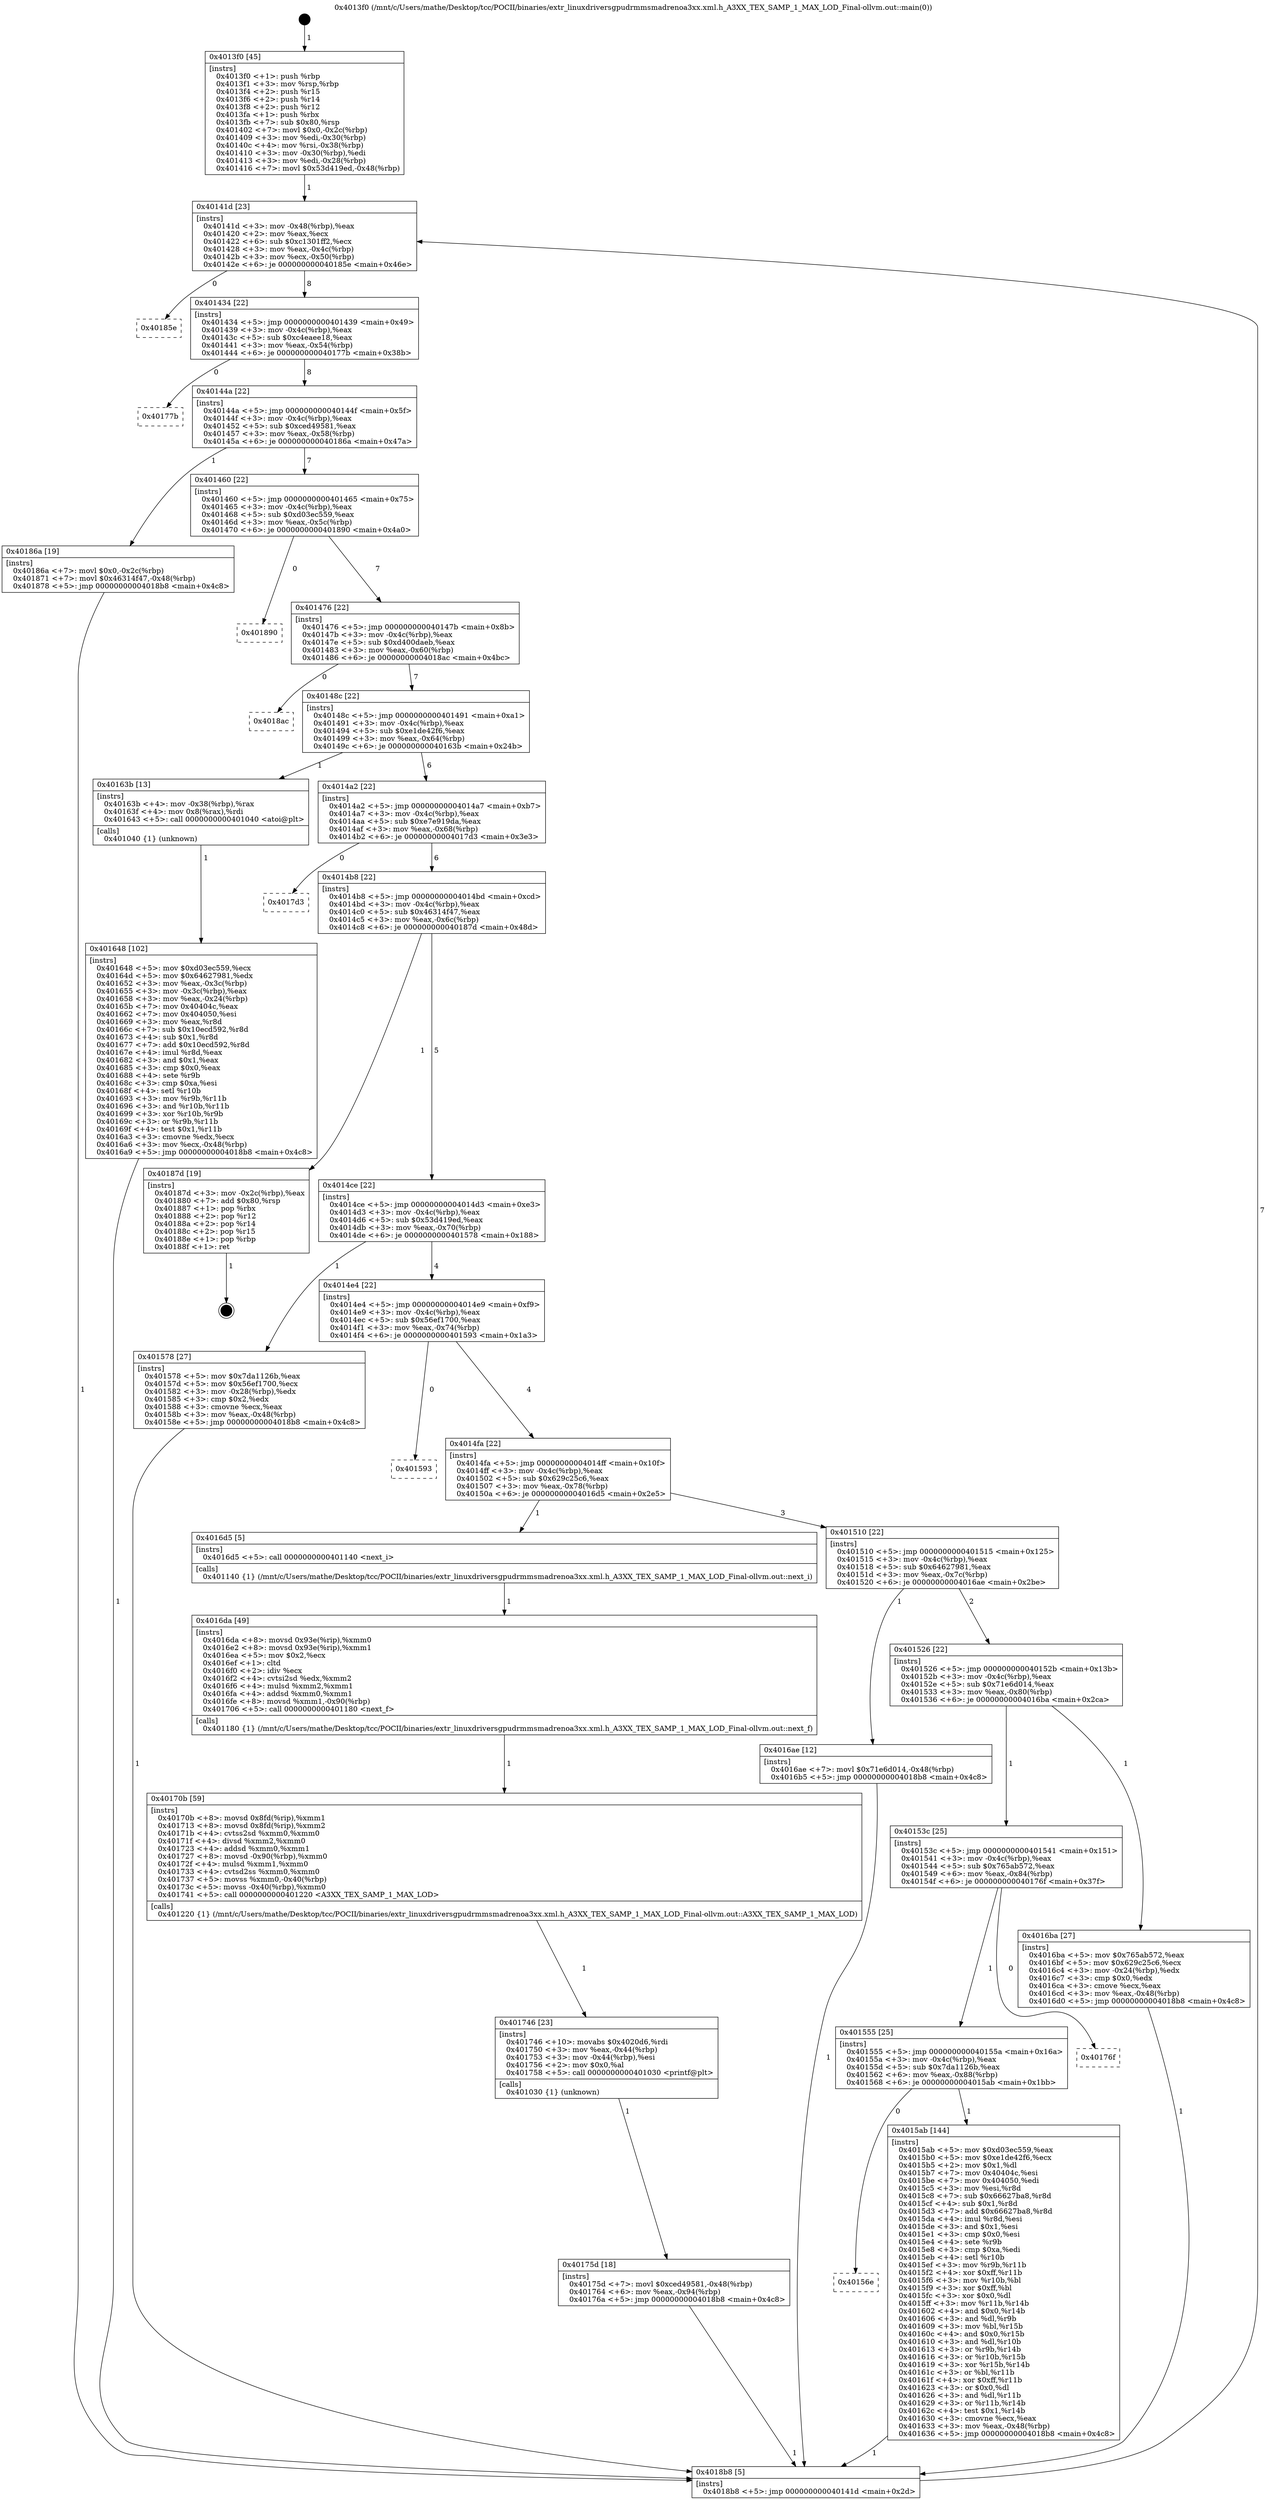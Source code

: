 digraph "0x4013f0" {
  label = "0x4013f0 (/mnt/c/Users/mathe/Desktop/tcc/POCII/binaries/extr_linuxdriversgpudrmmsmadrenoa3xx.xml.h_A3XX_TEX_SAMP_1_MAX_LOD_Final-ollvm.out::main(0))"
  labelloc = "t"
  node[shape=record]

  Entry [label="",width=0.3,height=0.3,shape=circle,fillcolor=black,style=filled]
  "0x40141d" [label="{
     0x40141d [23]\l
     | [instrs]\l
     &nbsp;&nbsp;0x40141d \<+3\>: mov -0x48(%rbp),%eax\l
     &nbsp;&nbsp;0x401420 \<+2\>: mov %eax,%ecx\l
     &nbsp;&nbsp;0x401422 \<+6\>: sub $0xc1301ff2,%ecx\l
     &nbsp;&nbsp;0x401428 \<+3\>: mov %eax,-0x4c(%rbp)\l
     &nbsp;&nbsp;0x40142b \<+3\>: mov %ecx,-0x50(%rbp)\l
     &nbsp;&nbsp;0x40142e \<+6\>: je 000000000040185e \<main+0x46e\>\l
  }"]
  "0x40185e" [label="{
     0x40185e\l
  }", style=dashed]
  "0x401434" [label="{
     0x401434 [22]\l
     | [instrs]\l
     &nbsp;&nbsp;0x401434 \<+5\>: jmp 0000000000401439 \<main+0x49\>\l
     &nbsp;&nbsp;0x401439 \<+3\>: mov -0x4c(%rbp),%eax\l
     &nbsp;&nbsp;0x40143c \<+5\>: sub $0xc4eaee18,%eax\l
     &nbsp;&nbsp;0x401441 \<+3\>: mov %eax,-0x54(%rbp)\l
     &nbsp;&nbsp;0x401444 \<+6\>: je 000000000040177b \<main+0x38b\>\l
  }"]
  Exit [label="",width=0.3,height=0.3,shape=circle,fillcolor=black,style=filled,peripheries=2]
  "0x40177b" [label="{
     0x40177b\l
  }", style=dashed]
  "0x40144a" [label="{
     0x40144a [22]\l
     | [instrs]\l
     &nbsp;&nbsp;0x40144a \<+5\>: jmp 000000000040144f \<main+0x5f\>\l
     &nbsp;&nbsp;0x40144f \<+3\>: mov -0x4c(%rbp),%eax\l
     &nbsp;&nbsp;0x401452 \<+5\>: sub $0xced49581,%eax\l
     &nbsp;&nbsp;0x401457 \<+3\>: mov %eax,-0x58(%rbp)\l
     &nbsp;&nbsp;0x40145a \<+6\>: je 000000000040186a \<main+0x47a\>\l
  }"]
  "0x40175d" [label="{
     0x40175d [18]\l
     | [instrs]\l
     &nbsp;&nbsp;0x40175d \<+7\>: movl $0xced49581,-0x48(%rbp)\l
     &nbsp;&nbsp;0x401764 \<+6\>: mov %eax,-0x94(%rbp)\l
     &nbsp;&nbsp;0x40176a \<+5\>: jmp 00000000004018b8 \<main+0x4c8\>\l
  }"]
  "0x40186a" [label="{
     0x40186a [19]\l
     | [instrs]\l
     &nbsp;&nbsp;0x40186a \<+7\>: movl $0x0,-0x2c(%rbp)\l
     &nbsp;&nbsp;0x401871 \<+7\>: movl $0x46314f47,-0x48(%rbp)\l
     &nbsp;&nbsp;0x401878 \<+5\>: jmp 00000000004018b8 \<main+0x4c8\>\l
  }"]
  "0x401460" [label="{
     0x401460 [22]\l
     | [instrs]\l
     &nbsp;&nbsp;0x401460 \<+5\>: jmp 0000000000401465 \<main+0x75\>\l
     &nbsp;&nbsp;0x401465 \<+3\>: mov -0x4c(%rbp),%eax\l
     &nbsp;&nbsp;0x401468 \<+5\>: sub $0xd03ec559,%eax\l
     &nbsp;&nbsp;0x40146d \<+3\>: mov %eax,-0x5c(%rbp)\l
     &nbsp;&nbsp;0x401470 \<+6\>: je 0000000000401890 \<main+0x4a0\>\l
  }"]
  "0x401746" [label="{
     0x401746 [23]\l
     | [instrs]\l
     &nbsp;&nbsp;0x401746 \<+10\>: movabs $0x4020d6,%rdi\l
     &nbsp;&nbsp;0x401750 \<+3\>: mov %eax,-0x44(%rbp)\l
     &nbsp;&nbsp;0x401753 \<+3\>: mov -0x44(%rbp),%esi\l
     &nbsp;&nbsp;0x401756 \<+2\>: mov $0x0,%al\l
     &nbsp;&nbsp;0x401758 \<+5\>: call 0000000000401030 \<printf@plt\>\l
     | [calls]\l
     &nbsp;&nbsp;0x401030 \{1\} (unknown)\l
  }"]
  "0x401890" [label="{
     0x401890\l
  }", style=dashed]
  "0x401476" [label="{
     0x401476 [22]\l
     | [instrs]\l
     &nbsp;&nbsp;0x401476 \<+5\>: jmp 000000000040147b \<main+0x8b\>\l
     &nbsp;&nbsp;0x40147b \<+3\>: mov -0x4c(%rbp),%eax\l
     &nbsp;&nbsp;0x40147e \<+5\>: sub $0xd400daeb,%eax\l
     &nbsp;&nbsp;0x401483 \<+3\>: mov %eax,-0x60(%rbp)\l
     &nbsp;&nbsp;0x401486 \<+6\>: je 00000000004018ac \<main+0x4bc\>\l
  }"]
  "0x40170b" [label="{
     0x40170b [59]\l
     | [instrs]\l
     &nbsp;&nbsp;0x40170b \<+8\>: movsd 0x8fd(%rip),%xmm1\l
     &nbsp;&nbsp;0x401713 \<+8\>: movsd 0x8fd(%rip),%xmm2\l
     &nbsp;&nbsp;0x40171b \<+4\>: cvtss2sd %xmm0,%xmm0\l
     &nbsp;&nbsp;0x40171f \<+4\>: divsd %xmm2,%xmm0\l
     &nbsp;&nbsp;0x401723 \<+4\>: addsd %xmm0,%xmm1\l
     &nbsp;&nbsp;0x401727 \<+8\>: movsd -0x90(%rbp),%xmm0\l
     &nbsp;&nbsp;0x40172f \<+4\>: mulsd %xmm1,%xmm0\l
     &nbsp;&nbsp;0x401733 \<+4\>: cvtsd2ss %xmm0,%xmm0\l
     &nbsp;&nbsp;0x401737 \<+5\>: movss %xmm0,-0x40(%rbp)\l
     &nbsp;&nbsp;0x40173c \<+5\>: movss -0x40(%rbp),%xmm0\l
     &nbsp;&nbsp;0x401741 \<+5\>: call 0000000000401220 \<A3XX_TEX_SAMP_1_MAX_LOD\>\l
     | [calls]\l
     &nbsp;&nbsp;0x401220 \{1\} (/mnt/c/Users/mathe/Desktop/tcc/POCII/binaries/extr_linuxdriversgpudrmmsmadrenoa3xx.xml.h_A3XX_TEX_SAMP_1_MAX_LOD_Final-ollvm.out::A3XX_TEX_SAMP_1_MAX_LOD)\l
  }"]
  "0x4018ac" [label="{
     0x4018ac\l
  }", style=dashed]
  "0x40148c" [label="{
     0x40148c [22]\l
     | [instrs]\l
     &nbsp;&nbsp;0x40148c \<+5\>: jmp 0000000000401491 \<main+0xa1\>\l
     &nbsp;&nbsp;0x401491 \<+3\>: mov -0x4c(%rbp),%eax\l
     &nbsp;&nbsp;0x401494 \<+5\>: sub $0xe1de42f6,%eax\l
     &nbsp;&nbsp;0x401499 \<+3\>: mov %eax,-0x64(%rbp)\l
     &nbsp;&nbsp;0x40149c \<+6\>: je 000000000040163b \<main+0x24b\>\l
  }"]
  "0x4016da" [label="{
     0x4016da [49]\l
     | [instrs]\l
     &nbsp;&nbsp;0x4016da \<+8\>: movsd 0x93e(%rip),%xmm0\l
     &nbsp;&nbsp;0x4016e2 \<+8\>: movsd 0x93e(%rip),%xmm1\l
     &nbsp;&nbsp;0x4016ea \<+5\>: mov $0x2,%ecx\l
     &nbsp;&nbsp;0x4016ef \<+1\>: cltd\l
     &nbsp;&nbsp;0x4016f0 \<+2\>: idiv %ecx\l
     &nbsp;&nbsp;0x4016f2 \<+4\>: cvtsi2sd %edx,%xmm2\l
     &nbsp;&nbsp;0x4016f6 \<+4\>: mulsd %xmm2,%xmm1\l
     &nbsp;&nbsp;0x4016fa \<+4\>: addsd %xmm0,%xmm1\l
     &nbsp;&nbsp;0x4016fe \<+8\>: movsd %xmm1,-0x90(%rbp)\l
     &nbsp;&nbsp;0x401706 \<+5\>: call 0000000000401180 \<next_f\>\l
     | [calls]\l
     &nbsp;&nbsp;0x401180 \{1\} (/mnt/c/Users/mathe/Desktop/tcc/POCII/binaries/extr_linuxdriversgpudrmmsmadrenoa3xx.xml.h_A3XX_TEX_SAMP_1_MAX_LOD_Final-ollvm.out::next_f)\l
  }"]
  "0x40163b" [label="{
     0x40163b [13]\l
     | [instrs]\l
     &nbsp;&nbsp;0x40163b \<+4\>: mov -0x38(%rbp),%rax\l
     &nbsp;&nbsp;0x40163f \<+4\>: mov 0x8(%rax),%rdi\l
     &nbsp;&nbsp;0x401643 \<+5\>: call 0000000000401040 \<atoi@plt\>\l
     | [calls]\l
     &nbsp;&nbsp;0x401040 \{1\} (unknown)\l
  }"]
  "0x4014a2" [label="{
     0x4014a2 [22]\l
     | [instrs]\l
     &nbsp;&nbsp;0x4014a2 \<+5\>: jmp 00000000004014a7 \<main+0xb7\>\l
     &nbsp;&nbsp;0x4014a7 \<+3\>: mov -0x4c(%rbp),%eax\l
     &nbsp;&nbsp;0x4014aa \<+5\>: sub $0xe7e919da,%eax\l
     &nbsp;&nbsp;0x4014af \<+3\>: mov %eax,-0x68(%rbp)\l
     &nbsp;&nbsp;0x4014b2 \<+6\>: je 00000000004017d3 \<main+0x3e3\>\l
  }"]
  "0x401648" [label="{
     0x401648 [102]\l
     | [instrs]\l
     &nbsp;&nbsp;0x401648 \<+5\>: mov $0xd03ec559,%ecx\l
     &nbsp;&nbsp;0x40164d \<+5\>: mov $0x64627981,%edx\l
     &nbsp;&nbsp;0x401652 \<+3\>: mov %eax,-0x3c(%rbp)\l
     &nbsp;&nbsp;0x401655 \<+3\>: mov -0x3c(%rbp),%eax\l
     &nbsp;&nbsp;0x401658 \<+3\>: mov %eax,-0x24(%rbp)\l
     &nbsp;&nbsp;0x40165b \<+7\>: mov 0x40404c,%eax\l
     &nbsp;&nbsp;0x401662 \<+7\>: mov 0x404050,%esi\l
     &nbsp;&nbsp;0x401669 \<+3\>: mov %eax,%r8d\l
     &nbsp;&nbsp;0x40166c \<+7\>: sub $0x10ecd592,%r8d\l
     &nbsp;&nbsp;0x401673 \<+4\>: sub $0x1,%r8d\l
     &nbsp;&nbsp;0x401677 \<+7\>: add $0x10ecd592,%r8d\l
     &nbsp;&nbsp;0x40167e \<+4\>: imul %r8d,%eax\l
     &nbsp;&nbsp;0x401682 \<+3\>: and $0x1,%eax\l
     &nbsp;&nbsp;0x401685 \<+3\>: cmp $0x0,%eax\l
     &nbsp;&nbsp;0x401688 \<+4\>: sete %r9b\l
     &nbsp;&nbsp;0x40168c \<+3\>: cmp $0xa,%esi\l
     &nbsp;&nbsp;0x40168f \<+4\>: setl %r10b\l
     &nbsp;&nbsp;0x401693 \<+3\>: mov %r9b,%r11b\l
     &nbsp;&nbsp;0x401696 \<+3\>: and %r10b,%r11b\l
     &nbsp;&nbsp;0x401699 \<+3\>: xor %r10b,%r9b\l
     &nbsp;&nbsp;0x40169c \<+3\>: or %r9b,%r11b\l
     &nbsp;&nbsp;0x40169f \<+4\>: test $0x1,%r11b\l
     &nbsp;&nbsp;0x4016a3 \<+3\>: cmovne %edx,%ecx\l
     &nbsp;&nbsp;0x4016a6 \<+3\>: mov %ecx,-0x48(%rbp)\l
     &nbsp;&nbsp;0x4016a9 \<+5\>: jmp 00000000004018b8 \<main+0x4c8\>\l
  }"]
  "0x4017d3" [label="{
     0x4017d3\l
  }", style=dashed]
  "0x4014b8" [label="{
     0x4014b8 [22]\l
     | [instrs]\l
     &nbsp;&nbsp;0x4014b8 \<+5\>: jmp 00000000004014bd \<main+0xcd\>\l
     &nbsp;&nbsp;0x4014bd \<+3\>: mov -0x4c(%rbp),%eax\l
     &nbsp;&nbsp;0x4014c0 \<+5\>: sub $0x46314f47,%eax\l
     &nbsp;&nbsp;0x4014c5 \<+3\>: mov %eax,-0x6c(%rbp)\l
     &nbsp;&nbsp;0x4014c8 \<+6\>: je 000000000040187d \<main+0x48d\>\l
  }"]
  "0x40156e" [label="{
     0x40156e\l
  }", style=dashed]
  "0x40187d" [label="{
     0x40187d [19]\l
     | [instrs]\l
     &nbsp;&nbsp;0x40187d \<+3\>: mov -0x2c(%rbp),%eax\l
     &nbsp;&nbsp;0x401880 \<+7\>: add $0x80,%rsp\l
     &nbsp;&nbsp;0x401887 \<+1\>: pop %rbx\l
     &nbsp;&nbsp;0x401888 \<+2\>: pop %r12\l
     &nbsp;&nbsp;0x40188a \<+2\>: pop %r14\l
     &nbsp;&nbsp;0x40188c \<+2\>: pop %r15\l
     &nbsp;&nbsp;0x40188e \<+1\>: pop %rbp\l
     &nbsp;&nbsp;0x40188f \<+1\>: ret\l
  }"]
  "0x4014ce" [label="{
     0x4014ce [22]\l
     | [instrs]\l
     &nbsp;&nbsp;0x4014ce \<+5\>: jmp 00000000004014d3 \<main+0xe3\>\l
     &nbsp;&nbsp;0x4014d3 \<+3\>: mov -0x4c(%rbp),%eax\l
     &nbsp;&nbsp;0x4014d6 \<+5\>: sub $0x53d419ed,%eax\l
     &nbsp;&nbsp;0x4014db \<+3\>: mov %eax,-0x70(%rbp)\l
     &nbsp;&nbsp;0x4014de \<+6\>: je 0000000000401578 \<main+0x188\>\l
  }"]
  "0x4015ab" [label="{
     0x4015ab [144]\l
     | [instrs]\l
     &nbsp;&nbsp;0x4015ab \<+5\>: mov $0xd03ec559,%eax\l
     &nbsp;&nbsp;0x4015b0 \<+5\>: mov $0xe1de42f6,%ecx\l
     &nbsp;&nbsp;0x4015b5 \<+2\>: mov $0x1,%dl\l
     &nbsp;&nbsp;0x4015b7 \<+7\>: mov 0x40404c,%esi\l
     &nbsp;&nbsp;0x4015be \<+7\>: mov 0x404050,%edi\l
     &nbsp;&nbsp;0x4015c5 \<+3\>: mov %esi,%r8d\l
     &nbsp;&nbsp;0x4015c8 \<+7\>: sub $0x66627ba8,%r8d\l
     &nbsp;&nbsp;0x4015cf \<+4\>: sub $0x1,%r8d\l
     &nbsp;&nbsp;0x4015d3 \<+7\>: add $0x66627ba8,%r8d\l
     &nbsp;&nbsp;0x4015da \<+4\>: imul %r8d,%esi\l
     &nbsp;&nbsp;0x4015de \<+3\>: and $0x1,%esi\l
     &nbsp;&nbsp;0x4015e1 \<+3\>: cmp $0x0,%esi\l
     &nbsp;&nbsp;0x4015e4 \<+4\>: sete %r9b\l
     &nbsp;&nbsp;0x4015e8 \<+3\>: cmp $0xa,%edi\l
     &nbsp;&nbsp;0x4015eb \<+4\>: setl %r10b\l
     &nbsp;&nbsp;0x4015ef \<+3\>: mov %r9b,%r11b\l
     &nbsp;&nbsp;0x4015f2 \<+4\>: xor $0xff,%r11b\l
     &nbsp;&nbsp;0x4015f6 \<+3\>: mov %r10b,%bl\l
     &nbsp;&nbsp;0x4015f9 \<+3\>: xor $0xff,%bl\l
     &nbsp;&nbsp;0x4015fc \<+3\>: xor $0x0,%dl\l
     &nbsp;&nbsp;0x4015ff \<+3\>: mov %r11b,%r14b\l
     &nbsp;&nbsp;0x401602 \<+4\>: and $0x0,%r14b\l
     &nbsp;&nbsp;0x401606 \<+3\>: and %dl,%r9b\l
     &nbsp;&nbsp;0x401609 \<+3\>: mov %bl,%r15b\l
     &nbsp;&nbsp;0x40160c \<+4\>: and $0x0,%r15b\l
     &nbsp;&nbsp;0x401610 \<+3\>: and %dl,%r10b\l
     &nbsp;&nbsp;0x401613 \<+3\>: or %r9b,%r14b\l
     &nbsp;&nbsp;0x401616 \<+3\>: or %r10b,%r15b\l
     &nbsp;&nbsp;0x401619 \<+3\>: xor %r15b,%r14b\l
     &nbsp;&nbsp;0x40161c \<+3\>: or %bl,%r11b\l
     &nbsp;&nbsp;0x40161f \<+4\>: xor $0xff,%r11b\l
     &nbsp;&nbsp;0x401623 \<+3\>: or $0x0,%dl\l
     &nbsp;&nbsp;0x401626 \<+3\>: and %dl,%r11b\l
     &nbsp;&nbsp;0x401629 \<+3\>: or %r11b,%r14b\l
     &nbsp;&nbsp;0x40162c \<+4\>: test $0x1,%r14b\l
     &nbsp;&nbsp;0x401630 \<+3\>: cmovne %ecx,%eax\l
     &nbsp;&nbsp;0x401633 \<+3\>: mov %eax,-0x48(%rbp)\l
     &nbsp;&nbsp;0x401636 \<+5\>: jmp 00000000004018b8 \<main+0x4c8\>\l
  }"]
  "0x401578" [label="{
     0x401578 [27]\l
     | [instrs]\l
     &nbsp;&nbsp;0x401578 \<+5\>: mov $0x7da1126b,%eax\l
     &nbsp;&nbsp;0x40157d \<+5\>: mov $0x56ef1700,%ecx\l
     &nbsp;&nbsp;0x401582 \<+3\>: mov -0x28(%rbp),%edx\l
     &nbsp;&nbsp;0x401585 \<+3\>: cmp $0x2,%edx\l
     &nbsp;&nbsp;0x401588 \<+3\>: cmovne %ecx,%eax\l
     &nbsp;&nbsp;0x40158b \<+3\>: mov %eax,-0x48(%rbp)\l
     &nbsp;&nbsp;0x40158e \<+5\>: jmp 00000000004018b8 \<main+0x4c8\>\l
  }"]
  "0x4014e4" [label="{
     0x4014e4 [22]\l
     | [instrs]\l
     &nbsp;&nbsp;0x4014e4 \<+5\>: jmp 00000000004014e9 \<main+0xf9\>\l
     &nbsp;&nbsp;0x4014e9 \<+3\>: mov -0x4c(%rbp),%eax\l
     &nbsp;&nbsp;0x4014ec \<+5\>: sub $0x56ef1700,%eax\l
     &nbsp;&nbsp;0x4014f1 \<+3\>: mov %eax,-0x74(%rbp)\l
     &nbsp;&nbsp;0x4014f4 \<+6\>: je 0000000000401593 \<main+0x1a3\>\l
  }"]
  "0x4018b8" [label="{
     0x4018b8 [5]\l
     | [instrs]\l
     &nbsp;&nbsp;0x4018b8 \<+5\>: jmp 000000000040141d \<main+0x2d\>\l
  }"]
  "0x4013f0" [label="{
     0x4013f0 [45]\l
     | [instrs]\l
     &nbsp;&nbsp;0x4013f0 \<+1\>: push %rbp\l
     &nbsp;&nbsp;0x4013f1 \<+3\>: mov %rsp,%rbp\l
     &nbsp;&nbsp;0x4013f4 \<+2\>: push %r15\l
     &nbsp;&nbsp;0x4013f6 \<+2\>: push %r14\l
     &nbsp;&nbsp;0x4013f8 \<+2\>: push %r12\l
     &nbsp;&nbsp;0x4013fa \<+1\>: push %rbx\l
     &nbsp;&nbsp;0x4013fb \<+7\>: sub $0x80,%rsp\l
     &nbsp;&nbsp;0x401402 \<+7\>: movl $0x0,-0x2c(%rbp)\l
     &nbsp;&nbsp;0x401409 \<+3\>: mov %edi,-0x30(%rbp)\l
     &nbsp;&nbsp;0x40140c \<+4\>: mov %rsi,-0x38(%rbp)\l
     &nbsp;&nbsp;0x401410 \<+3\>: mov -0x30(%rbp),%edi\l
     &nbsp;&nbsp;0x401413 \<+3\>: mov %edi,-0x28(%rbp)\l
     &nbsp;&nbsp;0x401416 \<+7\>: movl $0x53d419ed,-0x48(%rbp)\l
  }"]
  "0x401555" [label="{
     0x401555 [25]\l
     | [instrs]\l
     &nbsp;&nbsp;0x401555 \<+5\>: jmp 000000000040155a \<main+0x16a\>\l
     &nbsp;&nbsp;0x40155a \<+3\>: mov -0x4c(%rbp),%eax\l
     &nbsp;&nbsp;0x40155d \<+5\>: sub $0x7da1126b,%eax\l
     &nbsp;&nbsp;0x401562 \<+6\>: mov %eax,-0x88(%rbp)\l
     &nbsp;&nbsp;0x401568 \<+6\>: je 00000000004015ab \<main+0x1bb\>\l
  }"]
  "0x401593" [label="{
     0x401593\l
  }", style=dashed]
  "0x4014fa" [label="{
     0x4014fa [22]\l
     | [instrs]\l
     &nbsp;&nbsp;0x4014fa \<+5\>: jmp 00000000004014ff \<main+0x10f\>\l
     &nbsp;&nbsp;0x4014ff \<+3\>: mov -0x4c(%rbp),%eax\l
     &nbsp;&nbsp;0x401502 \<+5\>: sub $0x629c25c6,%eax\l
     &nbsp;&nbsp;0x401507 \<+3\>: mov %eax,-0x78(%rbp)\l
     &nbsp;&nbsp;0x40150a \<+6\>: je 00000000004016d5 \<main+0x2e5\>\l
  }"]
  "0x40176f" [label="{
     0x40176f\l
  }", style=dashed]
  "0x4016d5" [label="{
     0x4016d5 [5]\l
     | [instrs]\l
     &nbsp;&nbsp;0x4016d5 \<+5\>: call 0000000000401140 \<next_i\>\l
     | [calls]\l
     &nbsp;&nbsp;0x401140 \{1\} (/mnt/c/Users/mathe/Desktop/tcc/POCII/binaries/extr_linuxdriversgpudrmmsmadrenoa3xx.xml.h_A3XX_TEX_SAMP_1_MAX_LOD_Final-ollvm.out::next_i)\l
  }"]
  "0x401510" [label="{
     0x401510 [22]\l
     | [instrs]\l
     &nbsp;&nbsp;0x401510 \<+5\>: jmp 0000000000401515 \<main+0x125\>\l
     &nbsp;&nbsp;0x401515 \<+3\>: mov -0x4c(%rbp),%eax\l
     &nbsp;&nbsp;0x401518 \<+5\>: sub $0x64627981,%eax\l
     &nbsp;&nbsp;0x40151d \<+3\>: mov %eax,-0x7c(%rbp)\l
     &nbsp;&nbsp;0x401520 \<+6\>: je 00000000004016ae \<main+0x2be\>\l
  }"]
  "0x40153c" [label="{
     0x40153c [25]\l
     | [instrs]\l
     &nbsp;&nbsp;0x40153c \<+5\>: jmp 0000000000401541 \<main+0x151\>\l
     &nbsp;&nbsp;0x401541 \<+3\>: mov -0x4c(%rbp),%eax\l
     &nbsp;&nbsp;0x401544 \<+5\>: sub $0x765ab572,%eax\l
     &nbsp;&nbsp;0x401549 \<+6\>: mov %eax,-0x84(%rbp)\l
     &nbsp;&nbsp;0x40154f \<+6\>: je 000000000040176f \<main+0x37f\>\l
  }"]
  "0x4016ae" [label="{
     0x4016ae [12]\l
     | [instrs]\l
     &nbsp;&nbsp;0x4016ae \<+7\>: movl $0x71e6d014,-0x48(%rbp)\l
     &nbsp;&nbsp;0x4016b5 \<+5\>: jmp 00000000004018b8 \<main+0x4c8\>\l
  }"]
  "0x401526" [label="{
     0x401526 [22]\l
     | [instrs]\l
     &nbsp;&nbsp;0x401526 \<+5\>: jmp 000000000040152b \<main+0x13b\>\l
     &nbsp;&nbsp;0x40152b \<+3\>: mov -0x4c(%rbp),%eax\l
     &nbsp;&nbsp;0x40152e \<+5\>: sub $0x71e6d014,%eax\l
     &nbsp;&nbsp;0x401533 \<+3\>: mov %eax,-0x80(%rbp)\l
     &nbsp;&nbsp;0x401536 \<+6\>: je 00000000004016ba \<main+0x2ca\>\l
  }"]
  "0x4016ba" [label="{
     0x4016ba [27]\l
     | [instrs]\l
     &nbsp;&nbsp;0x4016ba \<+5\>: mov $0x765ab572,%eax\l
     &nbsp;&nbsp;0x4016bf \<+5\>: mov $0x629c25c6,%ecx\l
     &nbsp;&nbsp;0x4016c4 \<+3\>: mov -0x24(%rbp),%edx\l
     &nbsp;&nbsp;0x4016c7 \<+3\>: cmp $0x0,%edx\l
     &nbsp;&nbsp;0x4016ca \<+3\>: cmove %ecx,%eax\l
     &nbsp;&nbsp;0x4016cd \<+3\>: mov %eax,-0x48(%rbp)\l
     &nbsp;&nbsp;0x4016d0 \<+5\>: jmp 00000000004018b8 \<main+0x4c8\>\l
  }"]
  Entry -> "0x4013f0" [label=" 1"]
  "0x40141d" -> "0x40185e" [label=" 0"]
  "0x40141d" -> "0x401434" [label=" 8"]
  "0x40187d" -> Exit [label=" 1"]
  "0x401434" -> "0x40177b" [label=" 0"]
  "0x401434" -> "0x40144a" [label=" 8"]
  "0x40186a" -> "0x4018b8" [label=" 1"]
  "0x40144a" -> "0x40186a" [label=" 1"]
  "0x40144a" -> "0x401460" [label=" 7"]
  "0x40175d" -> "0x4018b8" [label=" 1"]
  "0x401460" -> "0x401890" [label=" 0"]
  "0x401460" -> "0x401476" [label=" 7"]
  "0x401746" -> "0x40175d" [label=" 1"]
  "0x401476" -> "0x4018ac" [label=" 0"]
  "0x401476" -> "0x40148c" [label=" 7"]
  "0x40170b" -> "0x401746" [label=" 1"]
  "0x40148c" -> "0x40163b" [label=" 1"]
  "0x40148c" -> "0x4014a2" [label=" 6"]
  "0x4016da" -> "0x40170b" [label=" 1"]
  "0x4014a2" -> "0x4017d3" [label=" 0"]
  "0x4014a2" -> "0x4014b8" [label=" 6"]
  "0x4016d5" -> "0x4016da" [label=" 1"]
  "0x4014b8" -> "0x40187d" [label=" 1"]
  "0x4014b8" -> "0x4014ce" [label=" 5"]
  "0x4016ba" -> "0x4018b8" [label=" 1"]
  "0x4014ce" -> "0x401578" [label=" 1"]
  "0x4014ce" -> "0x4014e4" [label=" 4"]
  "0x401578" -> "0x4018b8" [label=" 1"]
  "0x4013f0" -> "0x40141d" [label=" 1"]
  "0x4018b8" -> "0x40141d" [label=" 7"]
  "0x4016ae" -> "0x4018b8" [label=" 1"]
  "0x4014e4" -> "0x401593" [label=" 0"]
  "0x4014e4" -> "0x4014fa" [label=" 4"]
  "0x40163b" -> "0x401648" [label=" 1"]
  "0x4014fa" -> "0x4016d5" [label=" 1"]
  "0x4014fa" -> "0x401510" [label=" 3"]
  "0x4015ab" -> "0x4018b8" [label=" 1"]
  "0x401510" -> "0x4016ae" [label=" 1"]
  "0x401510" -> "0x401526" [label=" 2"]
  "0x401555" -> "0x4015ab" [label=" 1"]
  "0x401526" -> "0x4016ba" [label=" 1"]
  "0x401526" -> "0x40153c" [label=" 1"]
  "0x401555" -> "0x40156e" [label=" 0"]
  "0x40153c" -> "0x40176f" [label=" 0"]
  "0x40153c" -> "0x401555" [label=" 1"]
  "0x401648" -> "0x4018b8" [label=" 1"]
}
